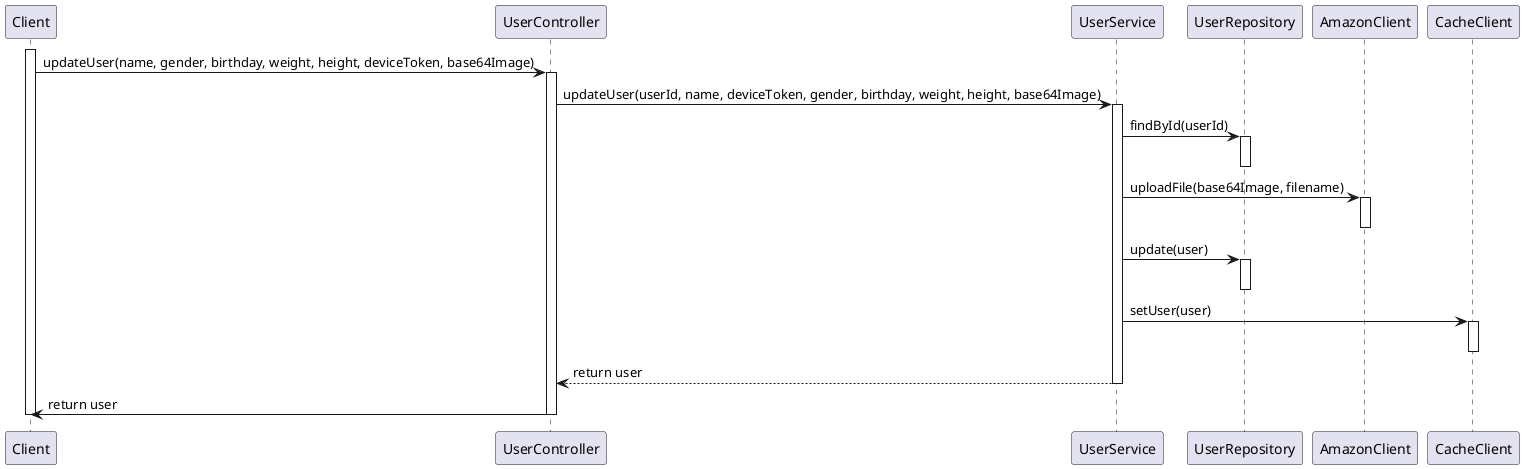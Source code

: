 @startuml

activate Client

Client -> UserController: updateUser(name, gender, birthday, weight, height, deviceToken, base64Image)
activate UserController

UserController -> UserService: updateUser(userId, name, deviceToken, gender, birthday, weight, height, base64Image)
activate UserService

UserService -> UserRepository: findById(userId)
activate UserRepository
deactivate UserRepository

UserService -> AmazonClient: uploadFile(base64Image, filename)
activate AmazonClient
deactivate AmazonClient

UserService -> UserRepository: update(user)
activate UserRepository
deactivate UserRepository

UserService -> CacheClient: setUser(user)
activate CacheClient
deactivate CacheClient

UserService --> UserController: return user

deactivate UserService

UserController -> Client: return user

deactivate UserController

deactivate Client

@enduml
